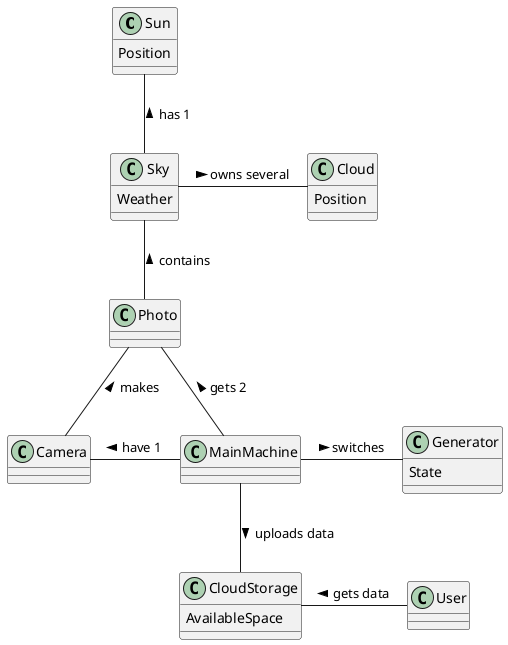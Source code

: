 @startuml

class Sun
{
   Position
}

class Cloud
{
   Position
}

class Sky
{
   Weather
}

class Photo
class Camera
class MainMachine

class Generator
{
   State
}

class CloudStorage
{
   AvailableSpace
}

Sky -- Photo : contains <
Photo -- Camera : makes <
Photo -- MainMachine: gets 2 <
Sun -- Sky : has 1 <
Sky - Cloud: owns several >
Camera - MainMachine : have 1 <
MainMachine - Generator : switches >
MainMachine -- CloudStorage : uploads data >
CloudStorage - User: gets data <

@enduml
